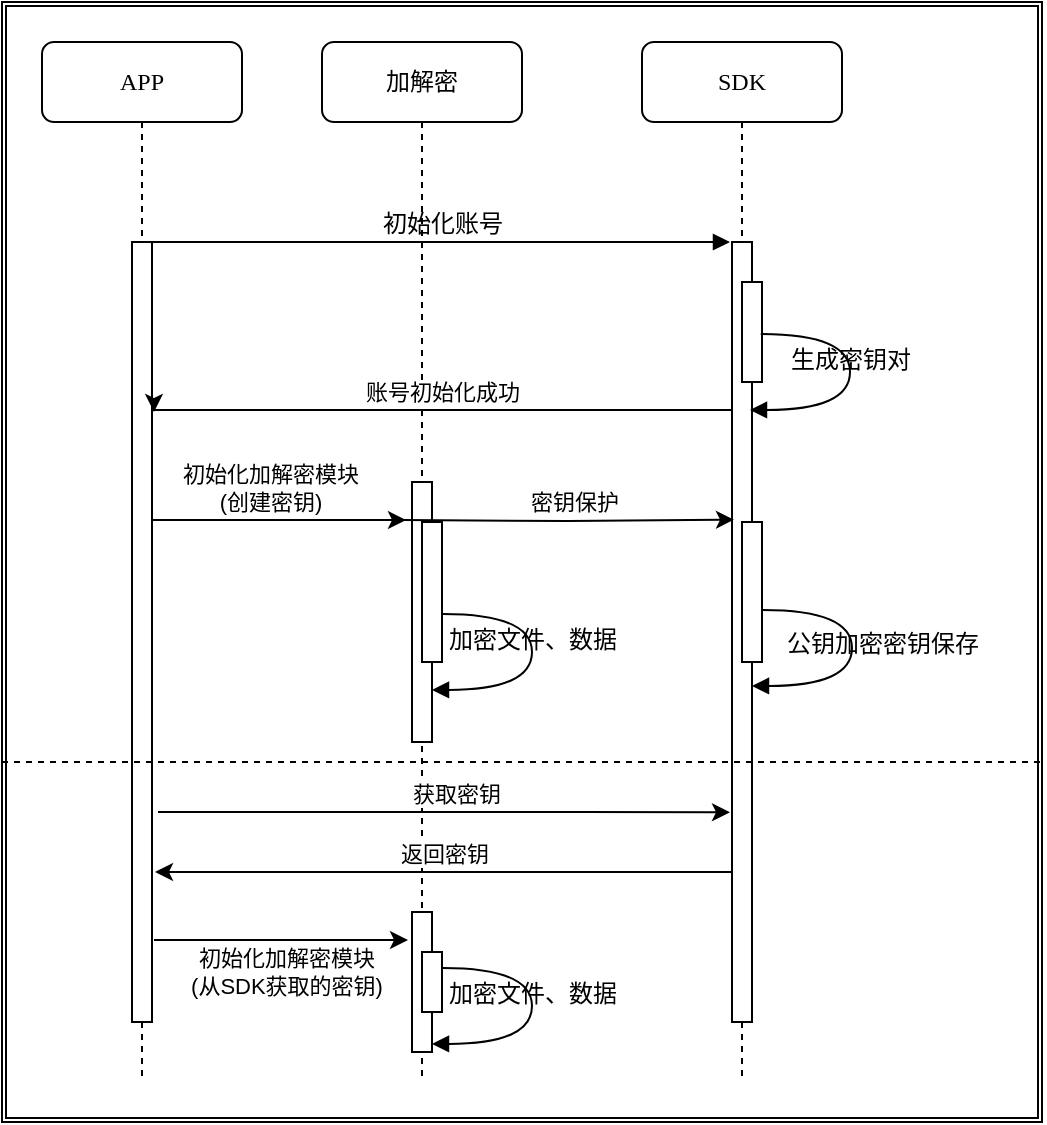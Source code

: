 <mxfile version="14.7.0" type="github">
  <diagram id="mQvSKPtjcyFuUExqqYhi" name="Page-1">
    <mxGraphModel dx="946" dy="543" grid="1" gridSize="10" guides="1" tooltips="1" connect="1" arrows="1" fold="1" page="1" pageScale="1" pageWidth="827" pageHeight="1169" math="0" shadow="0">
      <root>
        <mxCell id="0" />
        <mxCell id="1" parent="0" />
        <mxCell id="H5b9oZh15vuoIAr32jvK-44" value="" style="shape=ext;double=1;rounded=0;whiteSpace=wrap;html=1;labelBackgroundColor=none;fontColor=#666666;" vertex="1" parent="1">
          <mxGeometry x="80" y="60" width="520" height="560" as="geometry" />
        </mxCell>
        <mxCell id="H5b9oZh15vuoIAr32jvK-6" value="加解密" style="shape=umlLifeline;perimeter=lifelinePerimeter;whiteSpace=wrap;html=1;container=1;collapsible=0;recursiveResize=0;outlineConnect=0;rounded=1;shadow=0;comic=0;labelBackgroundColor=none;strokeWidth=1;fontFamily=Verdana;fontSize=12;align=center;" vertex="1" parent="1">
          <mxGeometry x="240" y="80" width="100" height="520" as="geometry" />
        </mxCell>
        <mxCell id="H5b9oZh15vuoIAr32jvK-7" value="SDK" style="shape=umlLifeline;perimeter=lifelinePerimeter;whiteSpace=wrap;html=1;container=1;collapsible=0;recursiveResize=0;outlineConnect=0;rounded=1;shadow=0;comic=0;labelBackgroundColor=none;strokeWidth=1;fontFamily=Verdana;fontSize=12;align=center;" vertex="1" parent="1">
          <mxGeometry x="400" y="80" width="100" height="520" as="geometry" />
        </mxCell>
        <mxCell id="H5b9oZh15vuoIAr32jvK-8" value="" style="html=1;points=[];perimeter=orthogonalPerimeter;rounded=0;shadow=0;comic=0;labelBackgroundColor=none;strokeWidth=1;fontFamily=Verdana;fontSize=12;align=center;" vertex="1" parent="H5b9oZh15vuoIAr32jvK-7">
          <mxGeometry x="45" y="100" width="10" height="390" as="geometry" />
        </mxCell>
        <mxCell id="H5b9oZh15vuoIAr32jvK-10" value="APP" style="shape=umlLifeline;perimeter=lifelinePerimeter;whiteSpace=wrap;html=1;container=1;collapsible=0;recursiveResize=0;outlineConnect=0;rounded=1;shadow=0;comic=0;labelBackgroundColor=none;strokeWidth=1;fontFamily=Verdana;fontSize=12;align=center;" vertex="1" parent="1">
          <mxGeometry x="100" y="80" width="100" height="520" as="geometry" />
        </mxCell>
        <mxCell id="H5b9oZh15vuoIAr32jvK-11" value="" style="html=1;points=[];perimeter=orthogonalPerimeter;rounded=0;shadow=0;comic=0;labelBackgroundColor=none;strokeWidth=1;fontFamily=Verdana;fontSize=12;align=center;" vertex="1" parent="H5b9oZh15vuoIAr32jvK-10">
          <mxGeometry x="45" y="100" width="10" height="390" as="geometry" />
        </mxCell>
        <mxCell id="H5b9oZh15vuoIAr32jvK-16" value="初始化账号" style="html=1;verticalAlign=bottom;endArrow=block;entryX=-0.1;entryY=0;labelBackgroundColor=none;fontFamily=Verdana;fontSize=12;edgeStyle=elbowEdgeStyle;elbow=vertical;entryDx=0;entryDy=0;entryPerimeter=0;" edge="1" parent="1" source="H5b9oZh15vuoIAr32jvK-11" target="H5b9oZh15vuoIAr32jvK-8">
          <mxGeometry relative="1" as="geometry">
            <mxPoint x="220" y="190" as="sourcePoint" />
            <mxPoint x="285" y="180" as="targetPoint" />
          </mxGeometry>
        </mxCell>
        <mxCell id="H5b9oZh15vuoIAr32jvK-20" value="" style="html=1;points=[];perimeter=orthogonalPerimeter;rounded=0;shadow=0;comic=0;labelBackgroundColor=none;strokeWidth=1;fontFamily=Verdana;fontSize=12;align=center;" vertex="1" parent="1">
          <mxGeometry x="450" y="200" width="10" height="50" as="geometry" />
        </mxCell>
        <mxCell id="H5b9oZh15vuoIAr32jvK-21" value="生成密钥对" style="html=1;verticalAlign=bottom;endArrow=block;labelBackgroundColor=none;fontFamily=Verdana;fontSize=12;elbow=vertical;edgeStyle=orthogonalEdgeStyle;curved=1;entryX=1;entryY=0.286;entryPerimeter=0;" edge="1" parent="1">
          <mxGeometry relative="1" as="geometry">
            <mxPoint x="459.38" y="226" as="sourcePoint" />
            <mxPoint x="454" y="263.96" as="targetPoint" />
            <Array as="points">
              <mxPoint x="504" y="225.94" />
              <mxPoint x="504" y="263.94" />
            </Array>
          </mxGeometry>
        </mxCell>
        <mxCell id="H5b9oZh15vuoIAr32jvK-22" style="edgeStyle=orthogonalEdgeStyle;rounded=0;orthogonalLoop=1;jettySize=auto;html=1;" edge="1" parent="1">
          <mxGeometry relative="1" as="geometry">
            <mxPoint x="156" y="265" as="targetPoint" />
            <Array as="points">
              <mxPoint x="370" y="264" />
              <mxPoint x="370" y="264" />
            </Array>
            <mxPoint x="445" y="264" as="sourcePoint" />
          </mxGeometry>
        </mxCell>
        <mxCell id="H5b9oZh15vuoIAr32jvK-23" value="账号初始化成功" style="edgeLabel;html=1;align=center;verticalAlign=middle;resizable=0;points=[];" vertex="1" connectable="0" parent="H5b9oZh15vuoIAr32jvK-22">
          <mxGeometry x="0.038" y="-2" relative="1" as="geometry">
            <mxPoint x="5" y="-7" as="offset" />
          </mxGeometry>
        </mxCell>
        <mxCell id="H5b9oZh15vuoIAr32jvK-24" value="" style="html=1;points=[];perimeter=orthogonalPerimeter;rounded=0;shadow=0;comic=0;labelBackgroundColor=none;strokeWidth=1;fontFamily=Verdana;fontSize=12;align=center;" vertex="1" parent="1">
          <mxGeometry x="285" y="300" width="10" height="130" as="geometry" />
        </mxCell>
        <mxCell id="H5b9oZh15vuoIAr32jvK-25" style="edgeStyle=orthogonalEdgeStyle;rounded=0;orthogonalLoop=1;jettySize=auto;html=1;" edge="1" parent="1">
          <mxGeometry relative="1" as="geometry">
            <mxPoint x="282" y="319" as="targetPoint" />
            <Array as="points">
              <mxPoint x="190" y="319" />
              <mxPoint x="190" y="319" />
            </Array>
            <mxPoint x="155" y="319" as="sourcePoint" />
          </mxGeometry>
        </mxCell>
        <mxCell id="H5b9oZh15vuoIAr32jvK-26" value="初始化加解密模块&lt;br&gt;(创建密钥)" style="edgeLabel;html=1;align=center;verticalAlign=middle;resizable=0;points=[];" vertex="1" connectable="0" parent="H5b9oZh15vuoIAr32jvK-25">
          <mxGeometry x="0.039" y="3" relative="1" as="geometry">
            <mxPoint x="-7" y="-13" as="offset" />
          </mxGeometry>
        </mxCell>
        <mxCell id="H5b9oZh15vuoIAr32jvK-27" value="" style="html=1;points=[];perimeter=orthogonalPerimeter;rounded=0;shadow=0;comic=0;labelBackgroundColor=none;strokeWidth=1;fontFamily=Verdana;fontSize=12;align=center;" vertex="1" parent="1">
          <mxGeometry x="450" y="320" width="10" height="70" as="geometry" />
        </mxCell>
        <mxCell id="H5b9oZh15vuoIAr32jvK-28" value="公钥加密密钥保存" style="html=1;verticalAlign=bottom;endArrow=block;labelBackgroundColor=none;fontFamily=Verdana;fontSize=12;elbow=vertical;edgeStyle=orthogonalEdgeStyle;curved=1;entryX=1;entryY=0.286;entryPerimeter=0;" edge="1" parent="1">
          <mxGeometry x="0.065" y="15" relative="1" as="geometry">
            <mxPoint x="460.38" y="364" as="sourcePoint" />
            <mxPoint x="455" y="401.96" as="targetPoint" />
            <Array as="points">
              <mxPoint x="505" y="363.94" />
              <mxPoint x="505" y="401.94" />
            </Array>
            <mxPoint as="offset" />
          </mxGeometry>
        </mxCell>
        <mxCell id="H5b9oZh15vuoIAr32jvK-29" value="" style="html=1;points=[];perimeter=orthogonalPerimeter;rounded=0;shadow=0;comic=0;labelBackgroundColor=none;strokeWidth=1;fontFamily=Verdana;fontSize=12;align=center;" vertex="1" parent="1">
          <mxGeometry x="290" y="320" width="10" height="70" as="geometry" />
        </mxCell>
        <mxCell id="H5b9oZh15vuoIAr32jvK-30" value="加密文件、数据" style="html=1;verticalAlign=bottom;endArrow=block;labelBackgroundColor=none;fontFamily=Verdana;fontSize=12;elbow=vertical;edgeStyle=orthogonalEdgeStyle;curved=1;entryX=1;entryY=0.286;entryPerimeter=0;" edge="1" parent="1">
          <mxGeometry relative="1" as="geometry">
            <mxPoint x="300.38" y="366" as="sourcePoint" />
            <mxPoint x="295" y="403.96" as="targetPoint" />
            <Array as="points">
              <mxPoint x="345" y="365.94" />
              <mxPoint x="345" y="403.94" />
            </Array>
          </mxGeometry>
        </mxCell>
        <mxCell id="H5b9oZh15vuoIAr32jvK-31" style="edgeStyle=orthogonalEdgeStyle;rounded=0;orthogonalLoop=1;jettySize=auto;html=1;entryX=0.1;entryY=0.356;entryDx=0;entryDy=0;entryPerimeter=0;" edge="1" parent="1" target="H5b9oZh15vuoIAr32jvK-8">
          <mxGeometry relative="1" as="geometry">
            <mxPoint x="280" y="319" as="sourcePoint" />
            <mxPoint x="430" y="319" as="targetPoint" />
            <Array as="points" />
          </mxGeometry>
        </mxCell>
        <mxCell id="H5b9oZh15vuoIAr32jvK-32" value="密钥保护" style="edgeLabel;html=1;align=center;verticalAlign=middle;resizable=0;points=[];" vertex="1" connectable="0" parent="H5b9oZh15vuoIAr32jvK-31">
          <mxGeometry x="0.039" y="3" relative="1" as="geometry">
            <mxPoint y="-6" as="offset" />
          </mxGeometry>
        </mxCell>
        <mxCell id="H5b9oZh15vuoIAr32jvK-33" style="edgeStyle=orthogonalEdgeStyle;rounded=0;orthogonalLoop=1;jettySize=auto;html=1;entryX=-0.1;entryY=0.864;entryDx=0;entryDy=0;entryPerimeter=0;" edge="1" parent="1">
          <mxGeometry relative="1" as="geometry">
            <mxPoint x="158" y="465" as="sourcePoint" />
            <mxPoint x="444" y="465.16" as="targetPoint" />
            <Array as="points">
              <mxPoint x="370" y="465" />
              <mxPoint x="370" y="465" />
            </Array>
          </mxGeometry>
        </mxCell>
        <mxCell id="H5b9oZh15vuoIAr32jvK-34" value="获取密钥" style="edgeLabel;html=1;align=center;verticalAlign=middle;resizable=0;points=[];" vertex="1" connectable="0" parent="H5b9oZh15vuoIAr32jvK-33">
          <mxGeometry x="0.039" y="3" relative="1" as="geometry">
            <mxPoint y="-6" as="offset" />
          </mxGeometry>
        </mxCell>
        <mxCell id="H5b9oZh15vuoIAr32jvK-35" style="edgeStyle=orthogonalEdgeStyle;rounded=0;orthogonalLoop=1;jettySize=auto;html=1;entryX=1.1;entryY=0.475;entryDx=0;entryDy=0;entryPerimeter=0;" edge="1" parent="1">
          <mxGeometry relative="1" as="geometry">
            <mxPoint x="445.5" y="495" as="sourcePoint" />
            <mxPoint x="156.5" y="495" as="targetPoint" />
            <Array as="points">
              <mxPoint x="370.5" y="495" />
              <mxPoint x="370.5" y="495" />
            </Array>
          </mxGeometry>
        </mxCell>
        <mxCell id="H5b9oZh15vuoIAr32jvK-36" value="返回密钥" style="edgeLabel;html=1;align=center;verticalAlign=middle;resizable=0;points=[];" vertex="1" connectable="0" parent="H5b9oZh15vuoIAr32jvK-35">
          <mxGeometry x="0.038" y="-2" relative="1" as="geometry">
            <mxPoint x="5" y="-7" as="offset" />
          </mxGeometry>
        </mxCell>
        <mxCell id="H5b9oZh15vuoIAr32jvK-37" value="" style="html=1;points=[];perimeter=orthogonalPerimeter;rounded=0;shadow=0;comic=0;labelBackgroundColor=none;strokeWidth=1;fontFamily=Verdana;fontSize=12;align=center;" vertex="1" parent="1">
          <mxGeometry x="285" y="515" width="10" height="70" as="geometry" />
        </mxCell>
        <mxCell id="H5b9oZh15vuoIAr32jvK-38" style="edgeStyle=orthogonalEdgeStyle;rounded=0;orthogonalLoop=1;jettySize=auto;html=1;" edge="1" parent="1">
          <mxGeometry relative="1" as="geometry">
            <mxPoint x="156" y="529" as="sourcePoint" />
            <mxPoint x="283" y="529" as="targetPoint" />
            <Array as="points">
              <mxPoint x="191" y="529" />
              <mxPoint x="191" y="529" />
            </Array>
          </mxGeometry>
        </mxCell>
        <mxCell id="H5b9oZh15vuoIAr32jvK-39" value="初始化加解密模块&lt;br&gt;(从SDK获取的密钥)" style="edgeLabel;html=1;align=center;verticalAlign=middle;resizable=0;points=[];" vertex="1" connectable="0" parent="H5b9oZh15vuoIAr32jvK-38">
          <mxGeometry x="0.039" y="3" relative="1" as="geometry">
            <mxPoint y="19" as="offset" />
          </mxGeometry>
        </mxCell>
        <mxCell id="H5b9oZh15vuoIAr32jvK-40" value="" style="html=1;points=[];perimeter=orthogonalPerimeter;rounded=0;shadow=0;comic=0;labelBackgroundColor=none;strokeWidth=1;fontFamily=Verdana;fontSize=12;align=center;" vertex="1" parent="1">
          <mxGeometry x="290" y="535" width="10" height="30" as="geometry" />
        </mxCell>
        <mxCell id="H5b9oZh15vuoIAr32jvK-41" value="加密文件、数据" style="html=1;verticalAlign=bottom;endArrow=block;labelBackgroundColor=none;fontFamily=Verdana;fontSize=12;elbow=vertical;edgeStyle=orthogonalEdgeStyle;curved=1;entryX=1;entryY=0.286;entryPerimeter=0;" edge="1" parent="1">
          <mxGeometry relative="1" as="geometry">
            <mxPoint x="300.38" y="543" as="sourcePoint" />
            <mxPoint x="295" y="580.96" as="targetPoint" />
            <Array as="points">
              <mxPoint x="345" y="542.94" />
              <mxPoint x="345" y="580.94" />
            </Array>
          </mxGeometry>
        </mxCell>
        <mxCell id="H5b9oZh15vuoIAr32jvK-43" value="" style="endArrow=none;dashed=1;html=1;fontColor=#666666;" edge="1" parent="1">
          <mxGeometry width="50" height="50" relative="1" as="geometry">
            <mxPoint x="80" y="440" as="sourcePoint" />
            <mxPoint x="600" y="440" as="targetPoint" />
          </mxGeometry>
        </mxCell>
      </root>
    </mxGraphModel>
  </diagram>
</mxfile>
